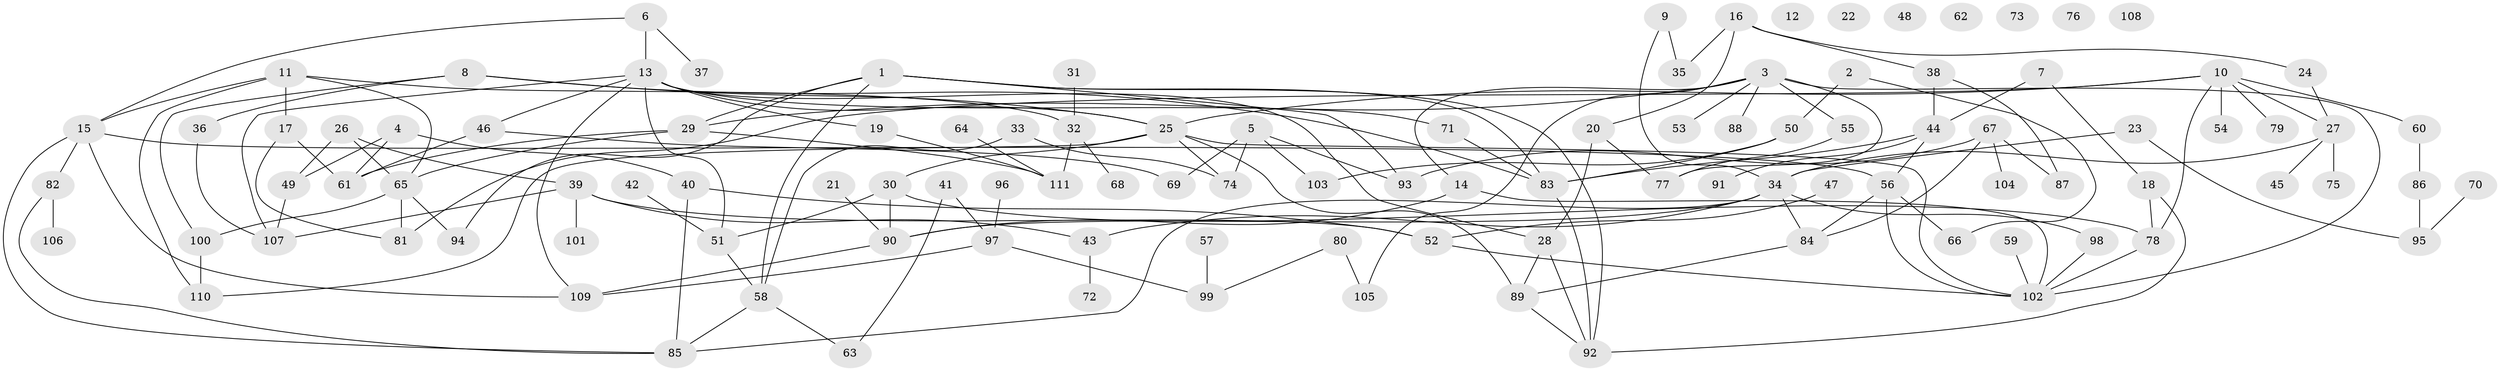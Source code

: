 // Generated by graph-tools (version 1.1) at 2025/13/03/09/25 04:13:00]
// undirected, 111 vertices, 162 edges
graph export_dot {
graph [start="1"]
  node [color=gray90,style=filled];
  1;
  2;
  3;
  4;
  5;
  6;
  7;
  8;
  9;
  10;
  11;
  12;
  13;
  14;
  15;
  16;
  17;
  18;
  19;
  20;
  21;
  22;
  23;
  24;
  25;
  26;
  27;
  28;
  29;
  30;
  31;
  32;
  33;
  34;
  35;
  36;
  37;
  38;
  39;
  40;
  41;
  42;
  43;
  44;
  45;
  46;
  47;
  48;
  49;
  50;
  51;
  52;
  53;
  54;
  55;
  56;
  57;
  58;
  59;
  60;
  61;
  62;
  63;
  64;
  65;
  66;
  67;
  68;
  69;
  70;
  71;
  72;
  73;
  74;
  75;
  76;
  77;
  78;
  79;
  80;
  81;
  82;
  83;
  84;
  85;
  86;
  87;
  88;
  89;
  90;
  91;
  92;
  93;
  94;
  95;
  96;
  97;
  98;
  99;
  100;
  101;
  102;
  103;
  104;
  105;
  106;
  107;
  108;
  109;
  110;
  111;
  1 -- 29;
  1 -- 58;
  1 -- 83;
  1 -- 92;
  1 -- 93;
  1 -- 94;
  2 -- 50;
  2 -- 66;
  3 -- 14;
  3 -- 29;
  3 -- 53;
  3 -- 55;
  3 -- 77;
  3 -- 88;
  3 -- 102;
  3 -- 105;
  4 -- 40;
  4 -- 49;
  4 -- 61;
  5 -- 69;
  5 -- 74;
  5 -- 93;
  5 -- 103;
  6 -- 13;
  6 -- 15;
  6 -- 37;
  7 -- 18;
  7 -- 44;
  8 -- 25;
  8 -- 36;
  8 -- 83;
  8 -- 100;
  9 -- 34;
  9 -- 35;
  10 -- 25;
  10 -- 27;
  10 -- 54;
  10 -- 60;
  10 -- 78;
  10 -- 79;
  10 -- 81;
  11 -- 15;
  11 -- 17;
  11 -- 32;
  11 -- 65;
  11 -- 110;
  13 -- 19;
  13 -- 25;
  13 -- 28;
  13 -- 46;
  13 -- 51;
  13 -- 71;
  13 -- 107;
  13 -- 109;
  14 -- 90;
  14 -- 102;
  15 -- 56;
  15 -- 82;
  15 -- 85;
  15 -- 109;
  16 -- 20;
  16 -- 24;
  16 -- 35;
  16 -- 38;
  17 -- 61;
  17 -- 81;
  18 -- 78;
  18 -- 92;
  19 -- 111;
  20 -- 28;
  20 -- 77;
  21 -- 90;
  23 -- 34;
  23 -- 95;
  24 -- 27;
  25 -- 30;
  25 -- 74;
  25 -- 89;
  25 -- 102;
  25 -- 110;
  26 -- 39;
  26 -- 49;
  26 -- 65;
  27 -- 34;
  27 -- 45;
  27 -- 75;
  28 -- 89;
  28 -- 92;
  29 -- 61;
  29 -- 65;
  29 -- 111;
  30 -- 51;
  30 -- 78;
  30 -- 90;
  31 -- 32;
  32 -- 68;
  32 -- 111;
  33 -- 58;
  33 -- 74;
  34 -- 43;
  34 -- 84;
  34 -- 85;
  34 -- 90;
  34 -- 98;
  36 -- 107;
  38 -- 44;
  38 -- 87;
  39 -- 43;
  39 -- 52;
  39 -- 101;
  39 -- 107;
  40 -- 52;
  40 -- 85;
  41 -- 63;
  41 -- 97;
  42 -- 51;
  43 -- 72;
  44 -- 56;
  44 -- 83;
  44 -- 91;
  46 -- 61;
  46 -- 69;
  47 -- 52;
  49 -- 107;
  50 -- 83;
  50 -- 103;
  51 -- 58;
  52 -- 102;
  55 -- 77;
  56 -- 66;
  56 -- 84;
  56 -- 102;
  57 -- 99;
  58 -- 63;
  58 -- 85;
  59 -- 102;
  60 -- 86;
  64 -- 111;
  65 -- 81;
  65 -- 94;
  65 -- 100;
  67 -- 84;
  67 -- 87;
  67 -- 93;
  67 -- 104;
  70 -- 95;
  71 -- 83;
  78 -- 102;
  80 -- 99;
  80 -- 105;
  82 -- 85;
  82 -- 106;
  83 -- 92;
  84 -- 89;
  86 -- 95;
  89 -- 92;
  90 -- 109;
  96 -- 97;
  97 -- 99;
  97 -- 109;
  98 -- 102;
  100 -- 110;
}
